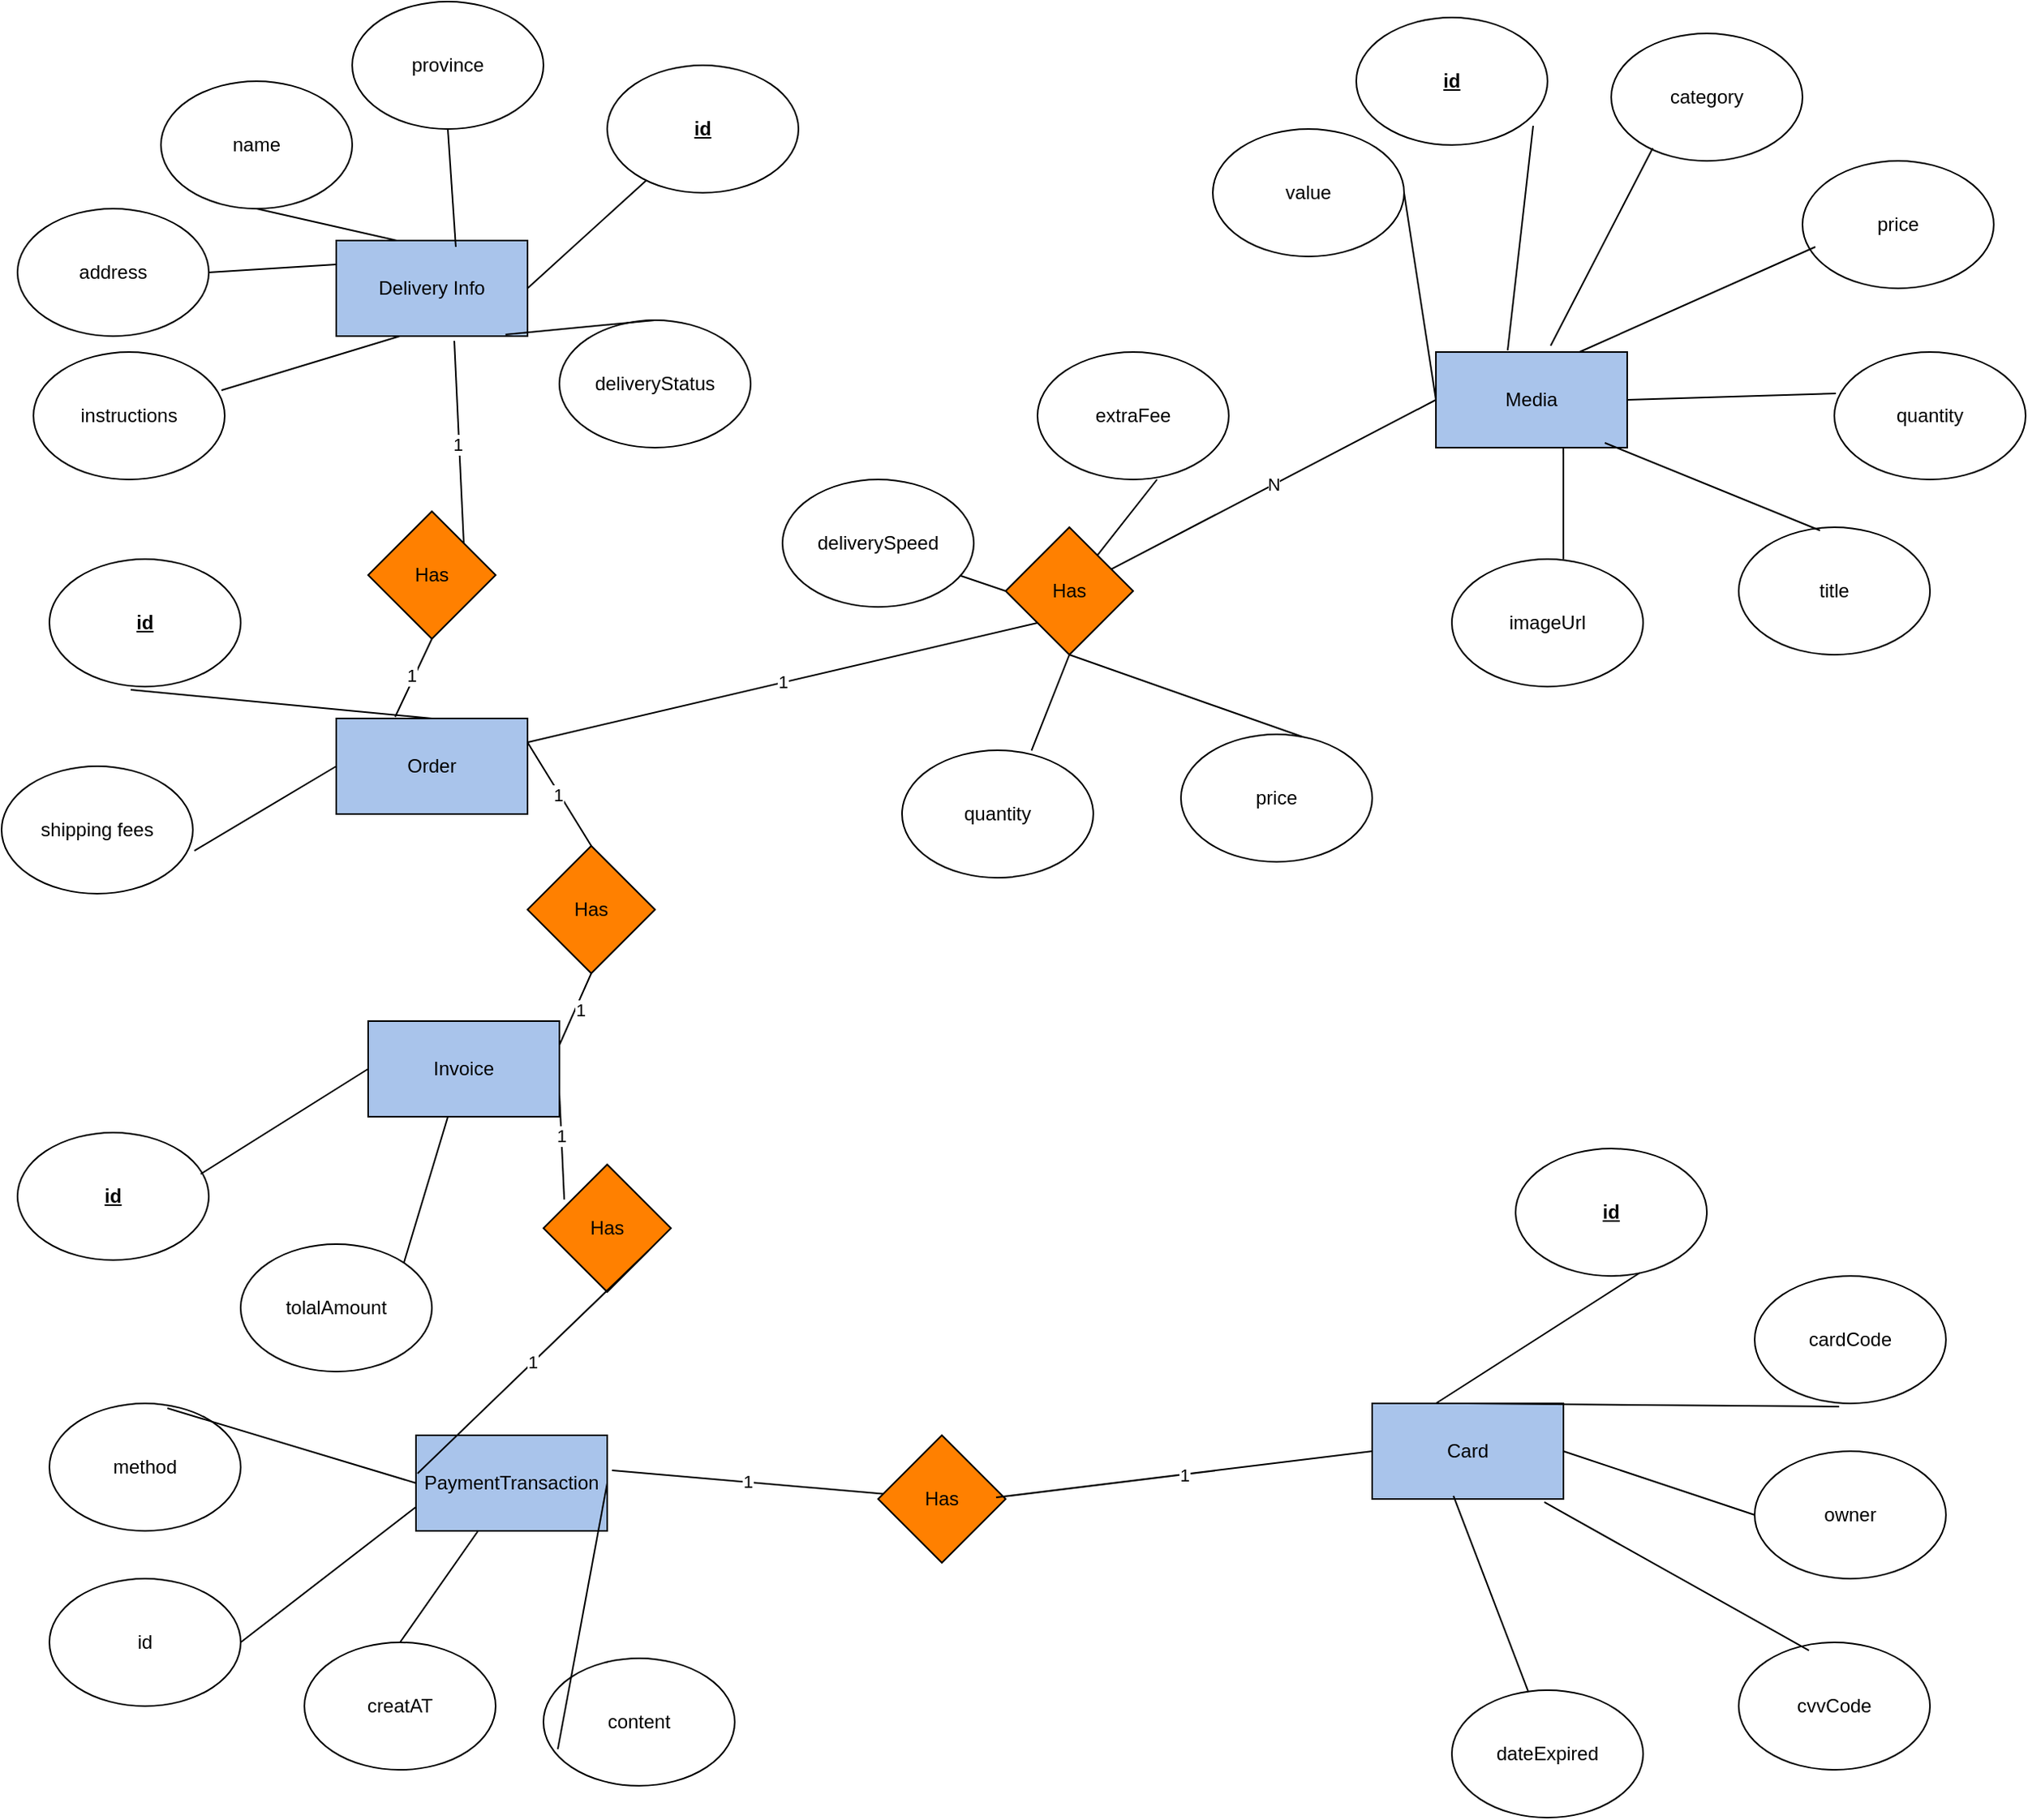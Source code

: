 <mxfile version="24.8.4">
  <diagram id="R2lEEEUBdFMjLlhIrx00" name="Page-1">
    <mxGraphModel dx="1274" dy="639" grid="1" gridSize="10" guides="1" tooltips="1" connect="1" arrows="1" fold="1" page="1" pageScale="1" pageWidth="850" pageHeight="1100" math="0" shadow="0" extFonts="Permanent Marker^https://fonts.googleapis.com/css?family=Permanent+Marker">
      <root>
        <mxCell id="0" />
        <mxCell id="1" parent="0" />
        <mxCell id="kzdnZfLJJSmCH7Yf09WK-1" value="Delivery Info" style="rounded=0;whiteSpace=wrap;html=1;fillColor=#A9C4EB;" vertex="1" parent="1">
          <mxGeometry x="10" y="150" width="120" height="60" as="geometry" />
        </mxCell>
        <mxCell id="kzdnZfLJJSmCH7Yf09WK-3" value="instructions" style="ellipse;whiteSpace=wrap;html=1;" vertex="1" parent="1">
          <mxGeometry x="-180" y="220" width="120" height="80" as="geometry" />
        </mxCell>
        <mxCell id="kzdnZfLJJSmCH7Yf09WK-4" value="name" style="ellipse;whiteSpace=wrap;html=1;" vertex="1" parent="1">
          <mxGeometry x="-100" y="50" width="120" height="80" as="geometry" />
        </mxCell>
        <mxCell id="kzdnZfLJJSmCH7Yf09WK-5" value="province" style="ellipse;whiteSpace=wrap;html=1;" vertex="1" parent="1">
          <mxGeometry x="20" width="120" height="80" as="geometry" />
        </mxCell>
        <mxCell id="kzdnZfLJJSmCH7Yf09WK-6" value="&lt;b style=&quot;&quot;&gt;id&lt;/b&gt;" style="ellipse;whiteSpace=wrap;html=1;fontStyle=4" vertex="1" parent="1">
          <mxGeometry x="180" y="40" width="120" height="80" as="geometry" />
        </mxCell>
        <mxCell id="kzdnZfLJJSmCH7Yf09WK-8" value="address" style="ellipse;whiteSpace=wrap;html=1;" vertex="1" parent="1">
          <mxGeometry x="-190" y="130" width="120" height="80" as="geometry" />
        </mxCell>
        <mxCell id="kzdnZfLJJSmCH7Yf09WK-9" value="" style="endArrow=none;html=1;rounded=0;exitX=1;exitY=0.5;exitDx=0;exitDy=0;" edge="1" parent="1" source="kzdnZfLJJSmCH7Yf09WK-1" target="kzdnZfLJJSmCH7Yf09WK-6">
          <mxGeometry width="50" height="50" relative="1" as="geometry">
            <mxPoint x="150" y="250" as="sourcePoint" />
            <mxPoint x="110" y="220" as="targetPoint" />
          </mxGeometry>
        </mxCell>
        <mxCell id="kzdnZfLJJSmCH7Yf09WK-10" value="" style="endArrow=none;html=1;rounded=0;exitX=0.317;exitY=0;exitDx=0;exitDy=0;exitPerimeter=0;entryX=0.5;entryY=1;entryDx=0;entryDy=0;" edge="1" parent="1" source="kzdnZfLJJSmCH7Yf09WK-1" target="kzdnZfLJJSmCH7Yf09WK-4">
          <mxGeometry width="50" height="50" relative="1" as="geometry">
            <mxPoint x="80" y="230" as="sourcePoint" />
            <mxPoint x="-10" y="200" as="targetPoint" />
          </mxGeometry>
        </mxCell>
        <mxCell id="kzdnZfLJJSmCH7Yf09WK-11" value="" style="endArrow=none;html=1;rounded=0;entryX=0;entryY=0.25;entryDx=0;entryDy=0;exitX=1;exitY=0.5;exitDx=0;exitDy=0;" edge="1" parent="1" source="kzdnZfLJJSmCH7Yf09WK-8" target="kzdnZfLJJSmCH7Yf09WK-1">
          <mxGeometry width="50" height="50" relative="1" as="geometry">
            <mxPoint x="-50" y="220" as="sourcePoint" />
            <mxPoint y="170" as="targetPoint" />
          </mxGeometry>
        </mxCell>
        <mxCell id="kzdnZfLJJSmCH7Yf09WK-12" value="" style="endArrow=none;html=1;rounded=0;entryX=0.625;entryY=0.067;entryDx=0;entryDy=0;exitX=0.5;exitY=1;exitDx=0;exitDy=0;entryPerimeter=0;" edge="1" parent="1" source="kzdnZfLJJSmCH7Yf09WK-5" target="kzdnZfLJJSmCH7Yf09WK-1">
          <mxGeometry width="50" height="50" relative="1" as="geometry">
            <mxPoint x="-110" y="290" as="sourcePoint" />
            <mxPoint x="-60" y="240" as="targetPoint" />
          </mxGeometry>
        </mxCell>
        <mxCell id="kzdnZfLJJSmCH7Yf09WK-13" value="" style="endArrow=none;html=1;rounded=0;entryX=0.333;entryY=1;entryDx=0;entryDy=0;entryPerimeter=0;exitX=0.983;exitY=0.3;exitDx=0;exitDy=0;exitPerimeter=0;" edge="1" parent="1" source="kzdnZfLJJSmCH7Yf09WK-3" target="kzdnZfLJJSmCH7Yf09WK-1">
          <mxGeometry width="50" height="50" relative="1" as="geometry">
            <mxPoint x="-30" y="380" as="sourcePoint" />
            <mxPoint x="20" y="330" as="targetPoint" />
          </mxGeometry>
        </mxCell>
        <mxCell id="kzdnZfLJJSmCH7Yf09WK-14" value="Order" style="rounded=0;whiteSpace=wrap;html=1;fillColor=#A9C4EB;" vertex="1" parent="1">
          <mxGeometry x="10" y="450" width="120" height="60" as="geometry" />
        </mxCell>
        <mxCell id="kzdnZfLJJSmCH7Yf09WK-15" value="&lt;u&gt;&lt;b&gt;id&lt;/b&gt;&lt;/u&gt;" style="ellipse;whiteSpace=wrap;html=1;" vertex="1" parent="1">
          <mxGeometry x="-170" y="350" width="120" height="80" as="geometry" />
        </mxCell>
        <mxCell id="kzdnZfLJJSmCH7Yf09WK-16" value="shipping fees" style="ellipse;whiteSpace=wrap;html=1;" vertex="1" parent="1">
          <mxGeometry x="-200" y="480" width="120" height="80" as="geometry" />
        </mxCell>
        <mxCell id="kzdnZfLJJSmCH7Yf09WK-19" value="" style="endArrow=none;html=1;rounded=0;exitX=1.008;exitY=0.663;exitDx=0;exitDy=0;exitPerimeter=0;entryX=0;entryY=0.5;entryDx=0;entryDy=0;" edge="1" parent="1" source="kzdnZfLJJSmCH7Yf09WK-16" target="kzdnZfLJJSmCH7Yf09WK-14">
          <mxGeometry width="50" height="50" relative="1" as="geometry">
            <mxPoint x="-30" y="540" as="sourcePoint" />
            <mxPoint x="20" y="490" as="targetPoint" />
          </mxGeometry>
        </mxCell>
        <mxCell id="kzdnZfLJJSmCH7Yf09WK-20" value="" style="endArrow=none;html=1;rounded=0;entryX=0.425;entryY=1.025;entryDx=0;entryDy=0;entryPerimeter=0;exitX=0.5;exitY=0;exitDx=0;exitDy=0;" edge="1" parent="1" source="kzdnZfLJJSmCH7Yf09WK-14" target="kzdnZfLJJSmCH7Yf09WK-15">
          <mxGeometry width="50" height="50" relative="1" as="geometry">
            <mxPoint x="60" y="470" as="sourcePoint" />
            <mxPoint x="110" y="420" as="targetPoint" />
          </mxGeometry>
        </mxCell>
        <mxCell id="kzdnZfLJJSmCH7Yf09WK-21" value="Has" style="rhombus;whiteSpace=wrap;html=1;fillColor=#FF8000;" vertex="1" parent="1">
          <mxGeometry x="30" y="320" width="80" height="80" as="geometry" />
        </mxCell>
        <mxCell id="kzdnZfLJJSmCH7Yf09WK-22" value="" style="endArrow=none;html=1;rounded=0;exitX=0.308;exitY=-0.017;exitDx=0;exitDy=0;exitPerimeter=0;" edge="1" parent="1" source="kzdnZfLJJSmCH7Yf09WK-14">
          <mxGeometry width="50" height="50" relative="1" as="geometry">
            <mxPoint x="20" y="450" as="sourcePoint" />
            <mxPoint x="70" y="400" as="targetPoint" />
          </mxGeometry>
        </mxCell>
        <mxCell id="kzdnZfLJJSmCH7Yf09WK-25" value="1" style="edgeLabel;html=1;align=center;verticalAlign=middle;resizable=0;points=[];" vertex="1" connectable="0" parent="kzdnZfLJJSmCH7Yf09WK-22">
          <mxGeometry x="0.026" y="2" relative="1" as="geometry">
            <mxPoint as="offset" />
          </mxGeometry>
        </mxCell>
        <mxCell id="kzdnZfLJJSmCH7Yf09WK-23" value="" style="endArrow=none;html=1;rounded=0;entryX=0.617;entryY=1.05;entryDx=0;entryDy=0;entryPerimeter=0;exitX=1;exitY=0;exitDx=0;exitDy=0;" edge="1" parent="1" source="kzdnZfLJJSmCH7Yf09WK-21" target="kzdnZfLJJSmCH7Yf09WK-1">
          <mxGeometry width="50" height="50" relative="1" as="geometry">
            <mxPoint x="70" y="340" as="sourcePoint" />
            <mxPoint x="120" y="290" as="targetPoint" />
          </mxGeometry>
        </mxCell>
        <mxCell id="kzdnZfLJJSmCH7Yf09WK-24" value="1" style="edgeLabel;html=1;align=center;verticalAlign=middle;resizable=0;points=[];" vertex="1" connectable="0" parent="kzdnZfLJJSmCH7Yf09WK-23">
          <mxGeometry x="-0.02" y="1" relative="1" as="geometry">
            <mxPoint as="offset" />
          </mxGeometry>
        </mxCell>
        <mxCell id="kzdnZfLJJSmCH7Yf09WK-26" value="Invoice" style="rounded=0;whiteSpace=wrap;html=1;fillColor=#A9C4EB;" vertex="1" parent="1">
          <mxGeometry x="30" y="640" width="120" height="60" as="geometry" />
        </mxCell>
        <mxCell id="kzdnZfLJJSmCH7Yf09WK-27" value="&lt;u&gt;&lt;b&gt;id&lt;/b&gt;&lt;/u&gt;" style="ellipse;whiteSpace=wrap;html=1;" vertex="1" parent="1">
          <mxGeometry x="-190" y="710" width="120" height="80" as="geometry" />
        </mxCell>
        <mxCell id="kzdnZfLJJSmCH7Yf09WK-28" value="tolalAmount" style="ellipse;whiteSpace=wrap;html=1;" vertex="1" parent="1">
          <mxGeometry x="-50" y="780" width="120" height="80" as="geometry" />
        </mxCell>
        <mxCell id="kzdnZfLJJSmCH7Yf09WK-29" value="" style="endArrow=none;html=1;rounded=0;entryX=0;entryY=0.5;entryDx=0;entryDy=0;exitX=0.958;exitY=0.325;exitDx=0;exitDy=0;exitPerimeter=0;" edge="1" parent="1" source="kzdnZfLJJSmCH7Yf09WK-27" target="kzdnZfLJJSmCH7Yf09WK-26">
          <mxGeometry width="50" height="50" relative="1" as="geometry">
            <mxPoint x="-30" y="690" as="sourcePoint" />
            <mxPoint x="40" y="630" as="targetPoint" />
          </mxGeometry>
        </mxCell>
        <mxCell id="kzdnZfLJJSmCH7Yf09WK-30" value="" style="endArrow=none;html=1;rounded=0;entryX=0.417;entryY=1;entryDx=0;entryDy=0;entryPerimeter=0;exitX=1;exitY=0;exitDx=0;exitDy=0;" edge="1" parent="1" source="kzdnZfLJJSmCH7Yf09WK-28" target="kzdnZfLJJSmCH7Yf09WK-26">
          <mxGeometry width="50" height="50" relative="1" as="geometry">
            <mxPoint x="40" y="770" as="sourcePoint" />
            <mxPoint x="90" y="720" as="targetPoint" />
          </mxGeometry>
        </mxCell>
        <mxCell id="kzdnZfLJJSmCH7Yf09WK-31" value="Has" style="rhombus;whiteSpace=wrap;html=1;fillColor=#FF8000;" vertex="1" parent="1">
          <mxGeometry x="130" y="530" width="80" height="80" as="geometry" />
        </mxCell>
        <mxCell id="kzdnZfLJJSmCH7Yf09WK-32" value="" style="endArrow=none;html=1;rounded=0;entryX=0.5;entryY=1;entryDx=0;entryDy=0;exitX=1;exitY=0.25;exitDx=0;exitDy=0;" edge="1" parent="1" source="kzdnZfLJJSmCH7Yf09WK-26" target="kzdnZfLJJSmCH7Yf09WK-31">
          <mxGeometry width="50" height="50" relative="1" as="geometry">
            <mxPoint x="170" y="670" as="sourcePoint" />
            <mxPoint x="240.711" y="620" as="targetPoint" />
          </mxGeometry>
        </mxCell>
        <mxCell id="kzdnZfLJJSmCH7Yf09WK-35" value="1" style="edgeLabel;html=1;align=center;verticalAlign=middle;resizable=0;points=[];" vertex="1" connectable="0" parent="kzdnZfLJJSmCH7Yf09WK-32">
          <mxGeometry x="0.038" y="-2" relative="1" as="geometry">
            <mxPoint x="1" as="offset" />
          </mxGeometry>
        </mxCell>
        <mxCell id="kzdnZfLJJSmCH7Yf09WK-33" value="" style="endArrow=none;html=1;rounded=0;exitX=0.5;exitY=0;exitDx=0;exitDy=0;entryX=1;entryY=0.25;entryDx=0;entryDy=0;" edge="1" parent="1" source="kzdnZfLJJSmCH7Yf09WK-31" target="kzdnZfLJJSmCH7Yf09WK-14">
          <mxGeometry width="50" height="50" relative="1" as="geometry">
            <mxPoint x="190" y="500" as="sourcePoint" />
            <mxPoint x="240" y="450" as="targetPoint" />
          </mxGeometry>
        </mxCell>
        <mxCell id="kzdnZfLJJSmCH7Yf09WK-34" value="1" style="edgeLabel;html=1;align=center;verticalAlign=middle;resizable=0;points=[];" vertex="1" connectable="0" parent="kzdnZfLJJSmCH7Yf09WK-33">
          <mxGeometry x="-0.005" relative="1" as="geometry">
            <mxPoint x="-1" as="offset" />
          </mxGeometry>
        </mxCell>
        <mxCell id="kzdnZfLJJSmCH7Yf09WK-36" value="PaymentTransaction" style="rounded=0;whiteSpace=wrap;html=1;fillColor=#A9C4EB;" vertex="1" parent="1">
          <mxGeometry x="60" y="900" width="120" height="60" as="geometry" />
        </mxCell>
        <mxCell id="kzdnZfLJJSmCH7Yf09WK-37" value="id" style="ellipse;whiteSpace=wrap;html=1;" vertex="1" parent="1">
          <mxGeometry x="-170" y="990" width="120" height="80" as="geometry" />
        </mxCell>
        <mxCell id="kzdnZfLJJSmCH7Yf09WK-38" value="method" style="ellipse;whiteSpace=wrap;html=1;" vertex="1" parent="1">
          <mxGeometry x="-170" y="880" width="120" height="80" as="geometry" />
        </mxCell>
        <mxCell id="kzdnZfLJJSmCH7Yf09WK-39" value="creatAT" style="ellipse;whiteSpace=wrap;html=1;" vertex="1" parent="1">
          <mxGeometry x="-10" y="1030" width="120" height="80" as="geometry" />
        </mxCell>
        <mxCell id="kzdnZfLJJSmCH7Yf09WK-40" value="content" style="ellipse;whiteSpace=wrap;html=1;" vertex="1" parent="1">
          <mxGeometry x="140" y="1040" width="120" height="80" as="geometry" />
        </mxCell>
        <mxCell id="kzdnZfLJJSmCH7Yf09WK-43" value="" style="endArrow=none;html=1;rounded=0;entryX=1;entryY=0.5;entryDx=0;entryDy=0;exitX=0;exitY=0.75;exitDx=0;exitDy=0;" edge="1" parent="1" source="kzdnZfLJJSmCH7Yf09WK-36" target="kzdnZfLJJSmCH7Yf09WK-37">
          <mxGeometry width="50" height="50" relative="1" as="geometry">
            <mxPoint x="300" y="780" as="sourcePoint" />
            <mxPoint x="310" y="640" as="targetPoint" />
          </mxGeometry>
        </mxCell>
        <mxCell id="kzdnZfLJJSmCH7Yf09WK-45" value="" style="endArrow=none;html=1;rounded=0;entryX=0.075;entryY=0.713;entryDx=0;entryDy=0;entryPerimeter=0;exitX=1;exitY=0.5;exitDx=0;exitDy=0;" edge="1" parent="1" source="kzdnZfLJJSmCH7Yf09WK-36" target="kzdnZfLJJSmCH7Yf09WK-40">
          <mxGeometry width="50" height="50" relative="1" as="geometry">
            <mxPoint x="50" y="850" as="sourcePoint" />
            <mxPoint x="100" y="800" as="targetPoint" />
          </mxGeometry>
        </mxCell>
        <mxCell id="kzdnZfLJJSmCH7Yf09WK-46" value="" style="endArrow=none;html=1;rounded=0;exitX=0.5;exitY=0;exitDx=0;exitDy=0;" edge="1" parent="1" source="kzdnZfLJJSmCH7Yf09WK-39" target="kzdnZfLJJSmCH7Yf09WK-36">
          <mxGeometry width="50" height="50" relative="1" as="geometry">
            <mxPoint x="60" y="860" as="sourcePoint" />
            <mxPoint x="110" y="810" as="targetPoint" />
          </mxGeometry>
        </mxCell>
        <mxCell id="kzdnZfLJJSmCH7Yf09WK-47" value="" style="endArrow=none;html=1;rounded=0;entryX=0.617;entryY=0.038;entryDx=0;entryDy=0;entryPerimeter=0;exitX=0;exitY=0.5;exitDx=0;exitDy=0;" edge="1" parent="1" source="kzdnZfLJJSmCH7Yf09WK-36" target="kzdnZfLJJSmCH7Yf09WK-38">
          <mxGeometry width="50" height="50" relative="1" as="geometry">
            <mxPoint x="70" y="870" as="sourcePoint" />
            <mxPoint x="120" y="820" as="targetPoint" />
          </mxGeometry>
        </mxCell>
        <mxCell id="kzdnZfLJJSmCH7Yf09WK-48" value="Card" style="rounded=0;whiteSpace=wrap;html=1;fillColor=#A9C4EB;" vertex="1" parent="1">
          <mxGeometry x="660" y="880" width="120" height="60" as="geometry" />
        </mxCell>
        <mxCell id="kzdnZfLJJSmCH7Yf09WK-49" value="&lt;u&gt;&lt;b&gt;id&lt;/b&gt;&lt;/u&gt;" style="ellipse;whiteSpace=wrap;html=1;" vertex="1" parent="1">
          <mxGeometry x="750" y="720" width="120" height="80" as="geometry" />
        </mxCell>
        <mxCell id="kzdnZfLJJSmCH7Yf09WK-50" value="dateExpired" style="ellipse;whiteSpace=wrap;html=1;" vertex="1" parent="1">
          <mxGeometry x="710" y="1060" width="120" height="80" as="geometry" />
        </mxCell>
        <mxCell id="kzdnZfLJJSmCH7Yf09WK-51" value="cvvCode" style="ellipse;whiteSpace=wrap;html=1;" vertex="1" parent="1">
          <mxGeometry x="890" y="1030" width="120" height="80" as="geometry" />
        </mxCell>
        <mxCell id="kzdnZfLJJSmCH7Yf09WK-52" value="owner" style="ellipse;whiteSpace=wrap;html=1;" vertex="1" parent="1">
          <mxGeometry x="900" y="910" width="120" height="80" as="geometry" />
        </mxCell>
        <mxCell id="kzdnZfLJJSmCH7Yf09WK-53" value="cardCode" style="ellipse;whiteSpace=wrap;html=1;" vertex="1" parent="1">
          <mxGeometry x="900" y="800" width="120" height="80" as="geometry" />
        </mxCell>
        <mxCell id="kzdnZfLJJSmCH7Yf09WK-54" value="" style="endArrow=none;html=1;rounded=0;entryX=0.333;entryY=0;entryDx=0;entryDy=0;entryPerimeter=0;exitX=0.65;exitY=0.975;exitDx=0;exitDy=0;exitPerimeter=0;" edge="1" parent="1" source="kzdnZfLJJSmCH7Yf09WK-49" target="kzdnZfLJJSmCH7Yf09WK-48">
          <mxGeometry width="50" height="50" relative="1" as="geometry">
            <mxPoint x="570" y="620" as="sourcePoint" />
            <mxPoint x="650" y="560" as="targetPoint" />
          </mxGeometry>
        </mxCell>
        <mxCell id="kzdnZfLJJSmCH7Yf09WK-55" value="" style="endArrow=none;html=1;rounded=0;entryX=0.442;entryY=1.025;entryDx=0;entryDy=0;entryPerimeter=0;exitX=0.5;exitY=0;exitDx=0;exitDy=0;" edge="1" parent="1" source="kzdnZfLJJSmCH7Yf09WK-48" target="kzdnZfLJJSmCH7Yf09WK-53">
          <mxGeometry width="50" height="50" relative="1" as="geometry">
            <mxPoint x="710" y="580" as="sourcePoint" />
            <mxPoint x="760" y="530" as="targetPoint" />
          </mxGeometry>
        </mxCell>
        <mxCell id="kzdnZfLJJSmCH7Yf09WK-56" value="" style="endArrow=none;html=1;rounded=0;exitX=1;exitY=0.5;exitDx=0;exitDy=0;entryX=0;entryY=0.5;entryDx=0;entryDy=0;" edge="1" parent="1" source="kzdnZfLJJSmCH7Yf09WK-48" target="kzdnZfLJJSmCH7Yf09WK-52">
          <mxGeometry width="50" height="50" relative="1" as="geometry">
            <mxPoint x="770" y="620" as="sourcePoint" />
            <mxPoint x="820" y="570" as="targetPoint" />
          </mxGeometry>
        </mxCell>
        <mxCell id="kzdnZfLJJSmCH7Yf09WK-57" value="" style="endArrow=none;html=1;rounded=0;entryX=0.367;entryY=0.063;entryDx=0;entryDy=0;entryPerimeter=0;exitX=0.9;exitY=1.033;exitDx=0;exitDy=0;exitPerimeter=0;" edge="1" parent="1" source="kzdnZfLJJSmCH7Yf09WK-48" target="kzdnZfLJJSmCH7Yf09WK-51">
          <mxGeometry width="50" height="50" relative="1" as="geometry">
            <mxPoint x="750" y="730" as="sourcePoint" />
            <mxPoint x="800" y="680" as="targetPoint" />
          </mxGeometry>
        </mxCell>
        <mxCell id="kzdnZfLJJSmCH7Yf09WK-58" value="" style="endArrow=none;html=1;rounded=0;entryX=0.425;entryY=0.967;entryDx=0;entryDy=0;entryPerimeter=0;exitX=0.4;exitY=0.013;exitDx=0;exitDy=0;exitPerimeter=0;" edge="1" parent="1" source="kzdnZfLJJSmCH7Yf09WK-50" target="kzdnZfLJJSmCH7Yf09WK-48">
          <mxGeometry width="50" height="50" relative="1" as="geometry">
            <mxPoint x="540" y="700" as="sourcePoint" />
            <mxPoint x="590" y="650" as="targetPoint" />
          </mxGeometry>
        </mxCell>
        <mxCell id="kzdnZfLJJSmCH7Yf09WK-61" value="Has" style="rhombus;whiteSpace=wrap;html=1;fillColor=#FF8000;" vertex="1" parent="1">
          <mxGeometry x="140" y="730" width="80" height="80" as="geometry" />
        </mxCell>
        <mxCell id="kzdnZfLJJSmCH7Yf09WK-62" value="Has" style="rhombus;whiteSpace=wrap;html=1;fillColor=#FF8000;" vertex="1" parent="1">
          <mxGeometry x="350" y="900" width="80" height="80" as="geometry" />
        </mxCell>
        <mxCell id="kzdnZfLJJSmCH7Yf09WK-65" value="1" style="endArrow=none;html=1;rounded=0;exitX=1.025;exitY=0.367;exitDx=0;exitDy=0;exitPerimeter=0;" edge="1" parent="1" source="kzdnZfLJJSmCH7Yf09WK-36" target="kzdnZfLJJSmCH7Yf09WK-62">
          <mxGeometry width="50" height="50" relative="1" as="geometry">
            <mxPoint x="430" y="670" as="sourcePoint" />
            <mxPoint x="480" y="620" as="targetPoint" />
          </mxGeometry>
        </mxCell>
        <mxCell id="kzdnZfLJJSmCH7Yf09WK-66" value="1" style="endArrow=none;html=1;rounded=0;exitX=0.925;exitY=0.488;exitDx=0;exitDy=0;exitPerimeter=0;entryX=0;entryY=0.5;entryDx=0;entryDy=0;" edge="1" parent="1" source="kzdnZfLJJSmCH7Yf09WK-62" target="kzdnZfLJJSmCH7Yf09WK-48">
          <mxGeometry width="50" height="50" relative="1" as="geometry">
            <mxPoint x="570" y="630" as="sourcePoint" />
            <mxPoint x="620" y="580" as="targetPoint" />
          </mxGeometry>
        </mxCell>
        <mxCell id="kzdnZfLJJSmCH7Yf09WK-67" value="1" style="endArrow=none;html=1;rounded=0;exitX=0.825;exitY=0.675;exitDx=0;exitDy=0;exitPerimeter=0;entryX=0.008;entryY=0.4;entryDx=0;entryDy=0;entryPerimeter=0;" edge="1" parent="1" source="kzdnZfLJJSmCH7Yf09WK-61" target="kzdnZfLJJSmCH7Yf09WK-36">
          <mxGeometry width="50" height="50" relative="1" as="geometry">
            <mxPoint x="280" y="660" as="sourcePoint" />
            <mxPoint x="330" y="610" as="targetPoint" />
          </mxGeometry>
        </mxCell>
        <mxCell id="kzdnZfLJJSmCH7Yf09WK-68" value="" style="endArrow=none;html=1;rounded=0;entryX=1;entryY=0.75;entryDx=0;entryDy=0;exitX=0.163;exitY=0.275;exitDx=0;exitDy=0;exitPerimeter=0;" edge="1" parent="1" source="kzdnZfLJJSmCH7Yf09WK-61" target="kzdnZfLJJSmCH7Yf09WK-26">
          <mxGeometry width="50" height="50" relative="1" as="geometry">
            <mxPoint x="120" y="730" as="sourcePoint" />
            <mxPoint x="170" y="680" as="targetPoint" />
          </mxGeometry>
        </mxCell>
        <mxCell id="kzdnZfLJJSmCH7Yf09WK-69" value="1" style="edgeLabel;html=1;align=center;verticalAlign=middle;resizable=0;points=[];" vertex="1" connectable="0" parent="kzdnZfLJJSmCH7Yf09WK-68">
          <mxGeometry x="0.202" relative="1" as="geometry">
            <mxPoint as="offset" />
          </mxGeometry>
        </mxCell>
        <mxCell id="kzdnZfLJJSmCH7Yf09WK-70" value="Media" style="rounded=0;whiteSpace=wrap;html=1;fillColor=#A9C4EB;" vertex="1" parent="1">
          <mxGeometry x="700" y="220" width="120" height="60" as="geometry" />
        </mxCell>
        <mxCell id="kzdnZfLJJSmCH7Yf09WK-71" value="&lt;u&gt;&lt;b&gt;id&lt;/b&gt;&lt;/u&gt;" style="ellipse;whiteSpace=wrap;html=1;" vertex="1" parent="1">
          <mxGeometry x="650" y="10" width="120" height="80" as="geometry" />
        </mxCell>
        <mxCell id="kzdnZfLJJSmCH7Yf09WK-72" value="category" style="ellipse;whiteSpace=wrap;html=1;" vertex="1" parent="1">
          <mxGeometry x="810" y="20" width="120" height="80" as="geometry" />
        </mxCell>
        <mxCell id="kzdnZfLJJSmCH7Yf09WK-73" value="price" style="ellipse;whiteSpace=wrap;html=1;" vertex="1" parent="1">
          <mxGeometry x="930" y="100" width="120" height="80" as="geometry" />
        </mxCell>
        <mxCell id="kzdnZfLJJSmCH7Yf09WK-74" value="quantity" style="ellipse;whiteSpace=wrap;html=1;" vertex="1" parent="1">
          <mxGeometry x="950" y="220" width="120" height="80" as="geometry" />
        </mxCell>
        <mxCell id="kzdnZfLJJSmCH7Yf09WK-75" value="value" style="ellipse;whiteSpace=wrap;html=1;" vertex="1" parent="1">
          <mxGeometry x="560" y="80" width="120" height="80" as="geometry" />
        </mxCell>
        <mxCell id="kzdnZfLJJSmCH7Yf09WK-76" value="imageUrl" style="ellipse;whiteSpace=wrap;html=1;" vertex="1" parent="1">
          <mxGeometry x="710" y="350" width="120" height="80" as="geometry" />
        </mxCell>
        <mxCell id="kzdnZfLJJSmCH7Yf09WK-77" value="title" style="ellipse;whiteSpace=wrap;html=1;" vertex="1" parent="1">
          <mxGeometry x="890" y="330" width="120" height="80" as="geometry" />
        </mxCell>
        <mxCell id="kzdnZfLJJSmCH7Yf09WK-78" value="N" style="endArrow=none;html=1;rounded=0;entryX=0;entryY=0.5;entryDx=0;entryDy=0;" edge="1" parent="1" source="kzdnZfLJJSmCH7Yf09WK-86" target="kzdnZfLJJSmCH7Yf09WK-70">
          <mxGeometry width="50" height="50" relative="1" as="geometry">
            <mxPoint x="670" y="190" as="sourcePoint" />
            <mxPoint x="720" y="140" as="targetPoint" />
          </mxGeometry>
        </mxCell>
        <mxCell id="kzdnZfLJJSmCH7Yf09WK-79" value="" style="endArrow=none;html=1;rounded=0;entryX=0;entryY=0.5;entryDx=0;entryDy=0;exitX=1;exitY=0.5;exitDx=0;exitDy=0;" edge="1" parent="1" source="kzdnZfLJJSmCH7Yf09WK-75" target="kzdnZfLJJSmCH7Yf09WK-70">
          <mxGeometry width="50" height="50" relative="1" as="geometry">
            <mxPoint x="680" y="200" as="sourcePoint" />
            <mxPoint x="730" y="150" as="targetPoint" />
          </mxGeometry>
        </mxCell>
        <mxCell id="kzdnZfLJJSmCH7Yf09WK-80" value="" style="endArrow=none;html=1;rounded=0;entryX=0.375;entryY=-0.017;entryDx=0;entryDy=0;entryPerimeter=0;exitX=0.925;exitY=0.85;exitDx=0;exitDy=0;exitPerimeter=0;" edge="1" parent="1" source="kzdnZfLJJSmCH7Yf09WK-71" target="kzdnZfLJJSmCH7Yf09WK-70">
          <mxGeometry width="50" height="50" relative="1" as="geometry">
            <mxPoint x="690" y="210" as="sourcePoint" />
            <mxPoint x="740" y="160" as="targetPoint" />
          </mxGeometry>
        </mxCell>
        <mxCell id="kzdnZfLJJSmCH7Yf09WK-81" value="" style="endArrow=none;html=1;rounded=0;entryX=0.217;entryY=0.9;entryDx=0;entryDy=0;entryPerimeter=0;exitX=0.6;exitY=-0.067;exitDx=0;exitDy=0;exitPerimeter=0;" edge="1" parent="1" source="kzdnZfLJJSmCH7Yf09WK-70" target="kzdnZfLJJSmCH7Yf09WK-72">
          <mxGeometry width="50" height="50" relative="1" as="geometry">
            <mxPoint x="700" y="220" as="sourcePoint" />
            <mxPoint x="750" y="170" as="targetPoint" />
          </mxGeometry>
        </mxCell>
        <mxCell id="kzdnZfLJJSmCH7Yf09WK-82" value="" style="endArrow=none;html=1;rounded=0;entryX=0.067;entryY=0.675;entryDx=0;entryDy=0;entryPerimeter=0;exitX=0.75;exitY=0;exitDx=0;exitDy=0;" edge="1" parent="1" source="kzdnZfLJJSmCH7Yf09WK-70" target="kzdnZfLJJSmCH7Yf09WK-73">
          <mxGeometry width="50" height="50" relative="1" as="geometry">
            <mxPoint x="710" y="230" as="sourcePoint" />
            <mxPoint x="760" y="180" as="targetPoint" />
          </mxGeometry>
        </mxCell>
        <mxCell id="kzdnZfLJJSmCH7Yf09WK-83" value="" style="endArrow=none;html=1;rounded=0;entryX=0.008;entryY=0.325;entryDx=0;entryDy=0;entryPerimeter=0;exitX=1;exitY=0.5;exitDx=0;exitDy=0;" edge="1" parent="1" source="kzdnZfLJJSmCH7Yf09WK-70" target="kzdnZfLJJSmCH7Yf09WK-74">
          <mxGeometry width="50" height="50" relative="1" as="geometry">
            <mxPoint x="720" y="240" as="sourcePoint" />
            <mxPoint x="770" y="190" as="targetPoint" />
          </mxGeometry>
        </mxCell>
        <mxCell id="kzdnZfLJJSmCH7Yf09WK-84" value="" style="endArrow=none;html=1;rounded=0;exitX=0.583;exitY=0;exitDx=0;exitDy=0;exitPerimeter=0;entryX=0.666;entryY=1;entryDx=0;entryDy=0;entryPerimeter=0;" edge="1" parent="1" source="kzdnZfLJJSmCH7Yf09WK-76" target="kzdnZfLJJSmCH7Yf09WK-70">
          <mxGeometry width="50" height="50" relative="1" as="geometry">
            <mxPoint x="730" y="250" as="sourcePoint" />
            <mxPoint x="780" y="200" as="targetPoint" />
          </mxGeometry>
        </mxCell>
        <mxCell id="kzdnZfLJJSmCH7Yf09WK-85" value="" style="endArrow=none;html=1;rounded=0;entryX=0.425;entryY=0.025;entryDx=0;entryDy=0;entryPerimeter=0;exitX=0.883;exitY=0.95;exitDx=0;exitDy=0;exitPerimeter=0;" edge="1" parent="1" source="kzdnZfLJJSmCH7Yf09WK-70" target="kzdnZfLJJSmCH7Yf09WK-77">
          <mxGeometry width="50" height="50" relative="1" as="geometry">
            <mxPoint x="740" y="260" as="sourcePoint" />
            <mxPoint x="790" y="210" as="targetPoint" />
          </mxGeometry>
        </mxCell>
        <mxCell id="kzdnZfLJJSmCH7Yf09WK-86" value="Has" style="rhombus;whiteSpace=wrap;html=1;fillColor=#FF8000;" vertex="1" parent="1">
          <mxGeometry x="430" y="330" width="80" height="80" as="geometry" />
        </mxCell>
        <mxCell id="kzdnZfLJJSmCH7Yf09WK-87" value="1" style="endArrow=none;html=1;rounded=0;entryX=0;entryY=1;entryDx=0;entryDy=0;exitX=1;exitY=0.25;exitDx=0;exitDy=0;" edge="1" parent="1" source="kzdnZfLJJSmCH7Yf09WK-14" target="kzdnZfLJJSmCH7Yf09WK-86">
          <mxGeometry width="50" height="50" relative="1" as="geometry">
            <mxPoint x="360" y="320" as="sourcePoint" />
            <mxPoint x="410" y="270" as="targetPoint" />
          </mxGeometry>
        </mxCell>
        <mxCell id="kzdnZfLJJSmCH7Yf09WK-88" value="quantity" style="ellipse;whiteSpace=wrap;html=1;" vertex="1" parent="1">
          <mxGeometry x="365" y="470" width="120" height="80" as="geometry" />
        </mxCell>
        <mxCell id="kzdnZfLJJSmCH7Yf09WK-89" value="price" style="ellipse;whiteSpace=wrap;html=1;" vertex="1" parent="1">
          <mxGeometry x="540" y="460" width="120" height="80" as="geometry" />
        </mxCell>
        <mxCell id="kzdnZfLJJSmCH7Yf09WK-90" value="" style="endArrow=none;html=1;rounded=0;entryX=0.5;entryY=1;entryDx=0;entryDy=0;exitX=0.677;exitY=0.003;exitDx=0;exitDy=0;exitPerimeter=0;" edge="1" parent="1" source="kzdnZfLJJSmCH7Yf09WK-88" target="kzdnZfLJJSmCH7Yf09WK-86">
          <mxGeometry width="50" height="50" relative="1" as="geometry">
            <mxPoint x="380" y="410" as="sourcePoint" />
            <mxPoint x="430" y="360" as="targetPoint" />
          </mxGeometry>
        </mxCell>
        <mxCell id="kzdnZfLJJSmCH7Yf09WK-91" value="" style="endArrow=none;html=1;rounded=0;exitX=0.635;exitY=0.019;exitDx=0;exitDy=0;exitPerimeter=0;entryX=0.5;entryY=1;entryDx=0;entryDy=0;" edge="1" parent="1" source="kzdnZfLJJSmCH7Yf09WK-89" target="kzdnZfLJJSmCH7Yf09WK-86">
          <mxGeometry width="50" height="50" relative="1" as="geometry">
            <mxPoint x="540" y="350" as="sourcePoint" />
            <mxPoint x="590" y="300" as="targetPoint" />
          </mxGeometry>
        </mxCell>
        <mxCell id="kzdnZfLJJSmCH7Yf09WK-98" value="deliveryStatus" style="ellipse;whiteSpace=wrap;html=1;" vertex="1" parent="1">
          <mxGeometry x="150" y="200" width="120" height="80" as="geometry" />
        </mxCell>
        <mxCell id="kzdnZfLJJSmCH7Yf09WK-99" value="" style="endArrow=none;html=1;rounded=0;entryX=0.5;entryY=0;entryDx=0;entryDy=0;exitX=0.885;exitY=0.983;exitDx=0;exitDy=0;exitPerimeter=0;" edge="1" parent="1" source="kzdnZfLJJSmCH7Yf09WK-1" target="kzdnZfLJJSmCH7Yf09WK-98">
          <mxGeometry width="50" height="50" relative="1" as="geometry">
            <mxPoint x="140" y="250" as="sourcePoint" />
            <mxPoint x="190" y="200" as="targetPoint" />
          </mxGeometry>
        </mxCell>
        <mxCell id="kzdnZfLJJSmCH7Yf09WK-100" value="deliverySpeed" style="ellipse;whiteSpace=wrap;html=1;" vertex="1" parent="1">
          <mxGeometry x="290" y="300" width="120" height="80" as="geometry" />
        </mxCell>
        <mxCell id="kzdnZfLJJSmCH7Yf09WK-101" value="extraFee" style="ellipse;whiteSpace=wrap;html=1;" vertex="1" parent="1">
          <mxGeometry x="450" y="220" width="120" height="80" as="geometry" />
        </mxCell>
        <mxCell id="kzdnZfLJJSmCH7Yf09WK-102" value="" style="endArrow=none;html=1;rounded=0;entryX=0;entryY=0.5;entryDx=0;entryDy=0;exitX=0.927;exitY=0.753;exitDx=0;exitDy=0;exitPerimeter=0;" edge="1" parent="1" source="kzdnZfLJJSmCH7Yf09WK-100" target="kzdnZfLJJSmCH7Yf09WK-86">
          <mxGeometry width="50" height="50" relative="1" as="geometry">
            <mxPoint x="300" y="290" as="sourcePoint" />
            <mxPoint x="350" y="240" as="targetPoint" />
          </mxGeometry>
        </mxCell>
        <mxCell id="kzdnZfLJJSmCH7Yf09WK-103" value="" style="endArrow=none;html=1;rounded=0;entryX=0.625;entryY=1;entryDx=0;entryDy=0;entryPerimeter=0;" edge="1" parent="1" source="kzdnZfLJJSmCH7Yf09WK-86" target="kzdnZfLJJSmCH7Yf09WK-101">
          <mxGeometry width="50" height="50" relative="1" as="geometry">
            <mxPoint x="380" y="230" as="sourcePoint" />
            <mxPoint x="430" y="180" as="targetPoint" />
          </mxGeometry>
        </mxCell>
      </root>
    </mxGraphModel>
  </diagram>
</mxfile>
